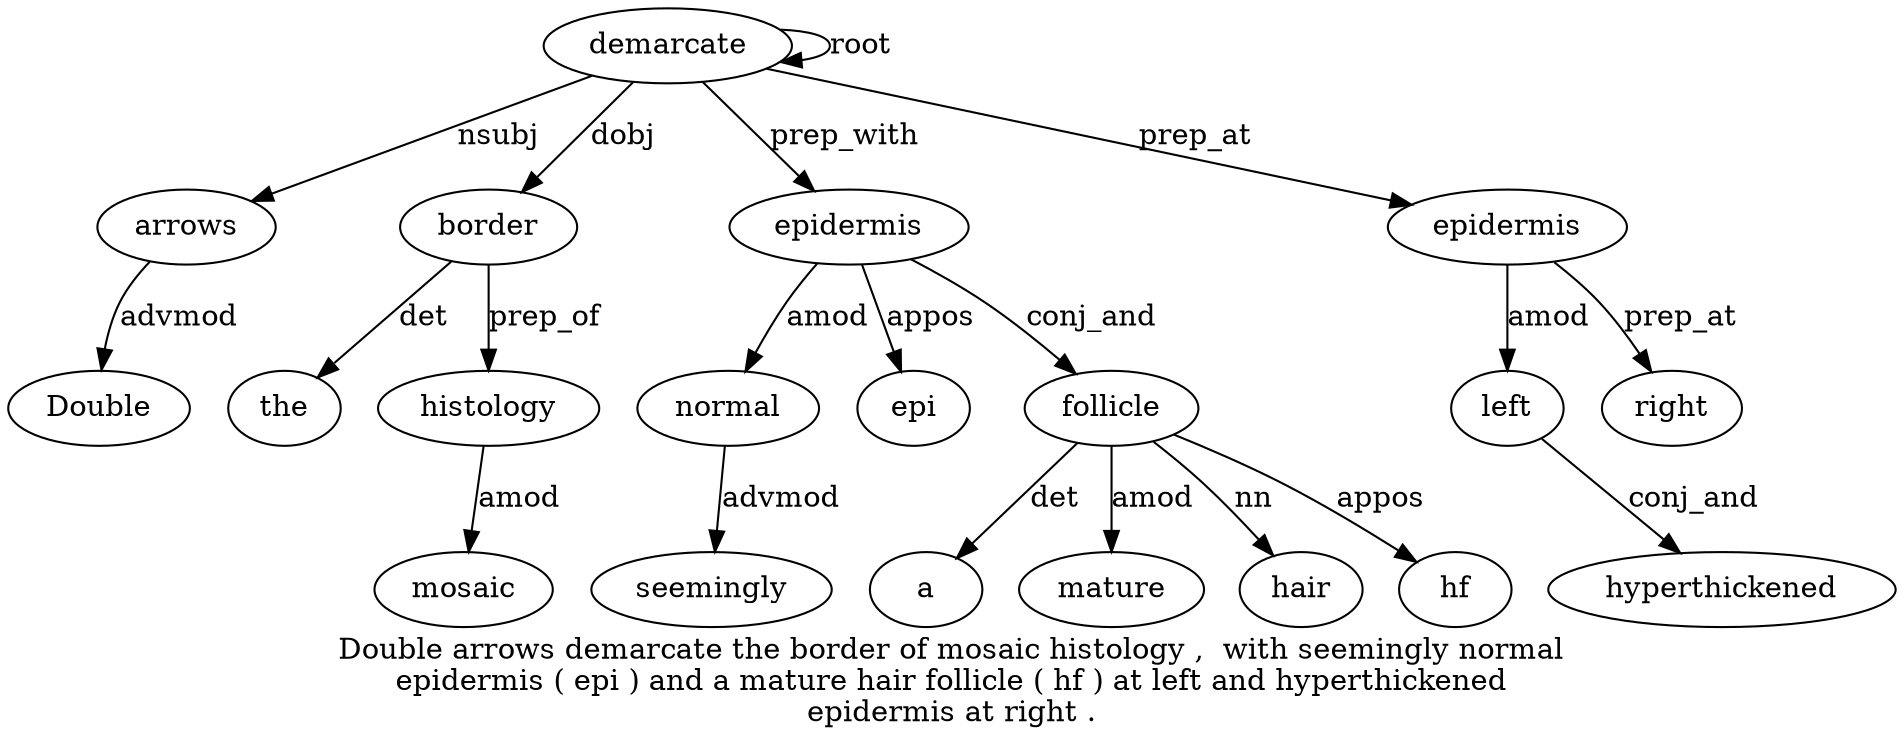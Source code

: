 digraph "Double arrows demarcate the border of mosaic histology ,  with seemingly normal epidermis ( epi ) and a mature hair follicle ( hf ) at left and hyperthickened epidermis at right ." {
label="Double arrows demarcate the border of mosaic histology ,  with seemingly normal
epidermis ( epi ) and a mature hair follicle ( hf ) at left and hyperthickened
epidermis at right .";
arrows2 [style=filled, fillcolor=white, label=arrows];
Double1 [style=filled, fillcolor=white, label=Double];
arrows2 -> Double1  [label=advmod];
demarcate3 [style=filled, fillcolor=white, label=demarcate];
demarcate3 -> arrows2  [label=nsubj];
demarcate3 -> demarcate3  [label=root];
border5 [style=filled, fillcolor=white, label=border];
the4 [style=filled, fillcolor=white, label=the];
border5 -> the4  [label=det];
demarcate3 -> border5  [label=dobj];
histology8 [style=filled, fillcolor=white, label=histology];
mosaic7 [style=filled, fillcolor=white, label=mosaic];
histology8 -> mosaic7  [label=amod];
border5 -> histology8  [label=prep_of];
normal12 [style=filled, fillcolor=white, label=normal];
seemingly11 [style=filled, fillcolor=white, label=seemingly];
normal12 -> seemingly11  [label=advmod];
epidermis13 [style=filled, fillcolor=white, label=epidermis];
epidermis13 -> normal12  [label=amod];
demarcate3 -> epidermis13  [label=prep_with];
epi15 [style=filled, fillcolor=white, label=epi];
epidermis13 -> epi15  [label=appos];
follicle21 [style=filled, fillcolor=white, label=follicle];
a18 [style=filled, fillcolor=white, label=a];
follicle21 -> a18  [label=det];
mature19 [style=filled, fillcolor=white, label=mature];
follicle21 -> mature19  [label=amod];
hair20 [style=filled, fillcolor=white, label=hair];
follicle21 -> hair20  [label=nn];
epidermis13 -> follicle21  [label=conj_and];
hf23 [style=filled, fillcolor=white, label=hf];
follicle21 -> hf23  [label=appos];
epidermis29 [style=filled, fillcolor=white, label=epidermis];
left26 [style=filled, fillcolor=white, label=left];
epidermis29 -> left26  [label=amod];
hyperthickened28 [style=filled, fillcolor=white, label=hyperthickened];
left26 -> hyperthickened28  [label=conj_and];
demarcate3 -> epidermis29  [label=prep_at];
right31 [style=filled, fillcolor=white, label=right];
epidermis29 -> right31  [label=prep_at];
}
